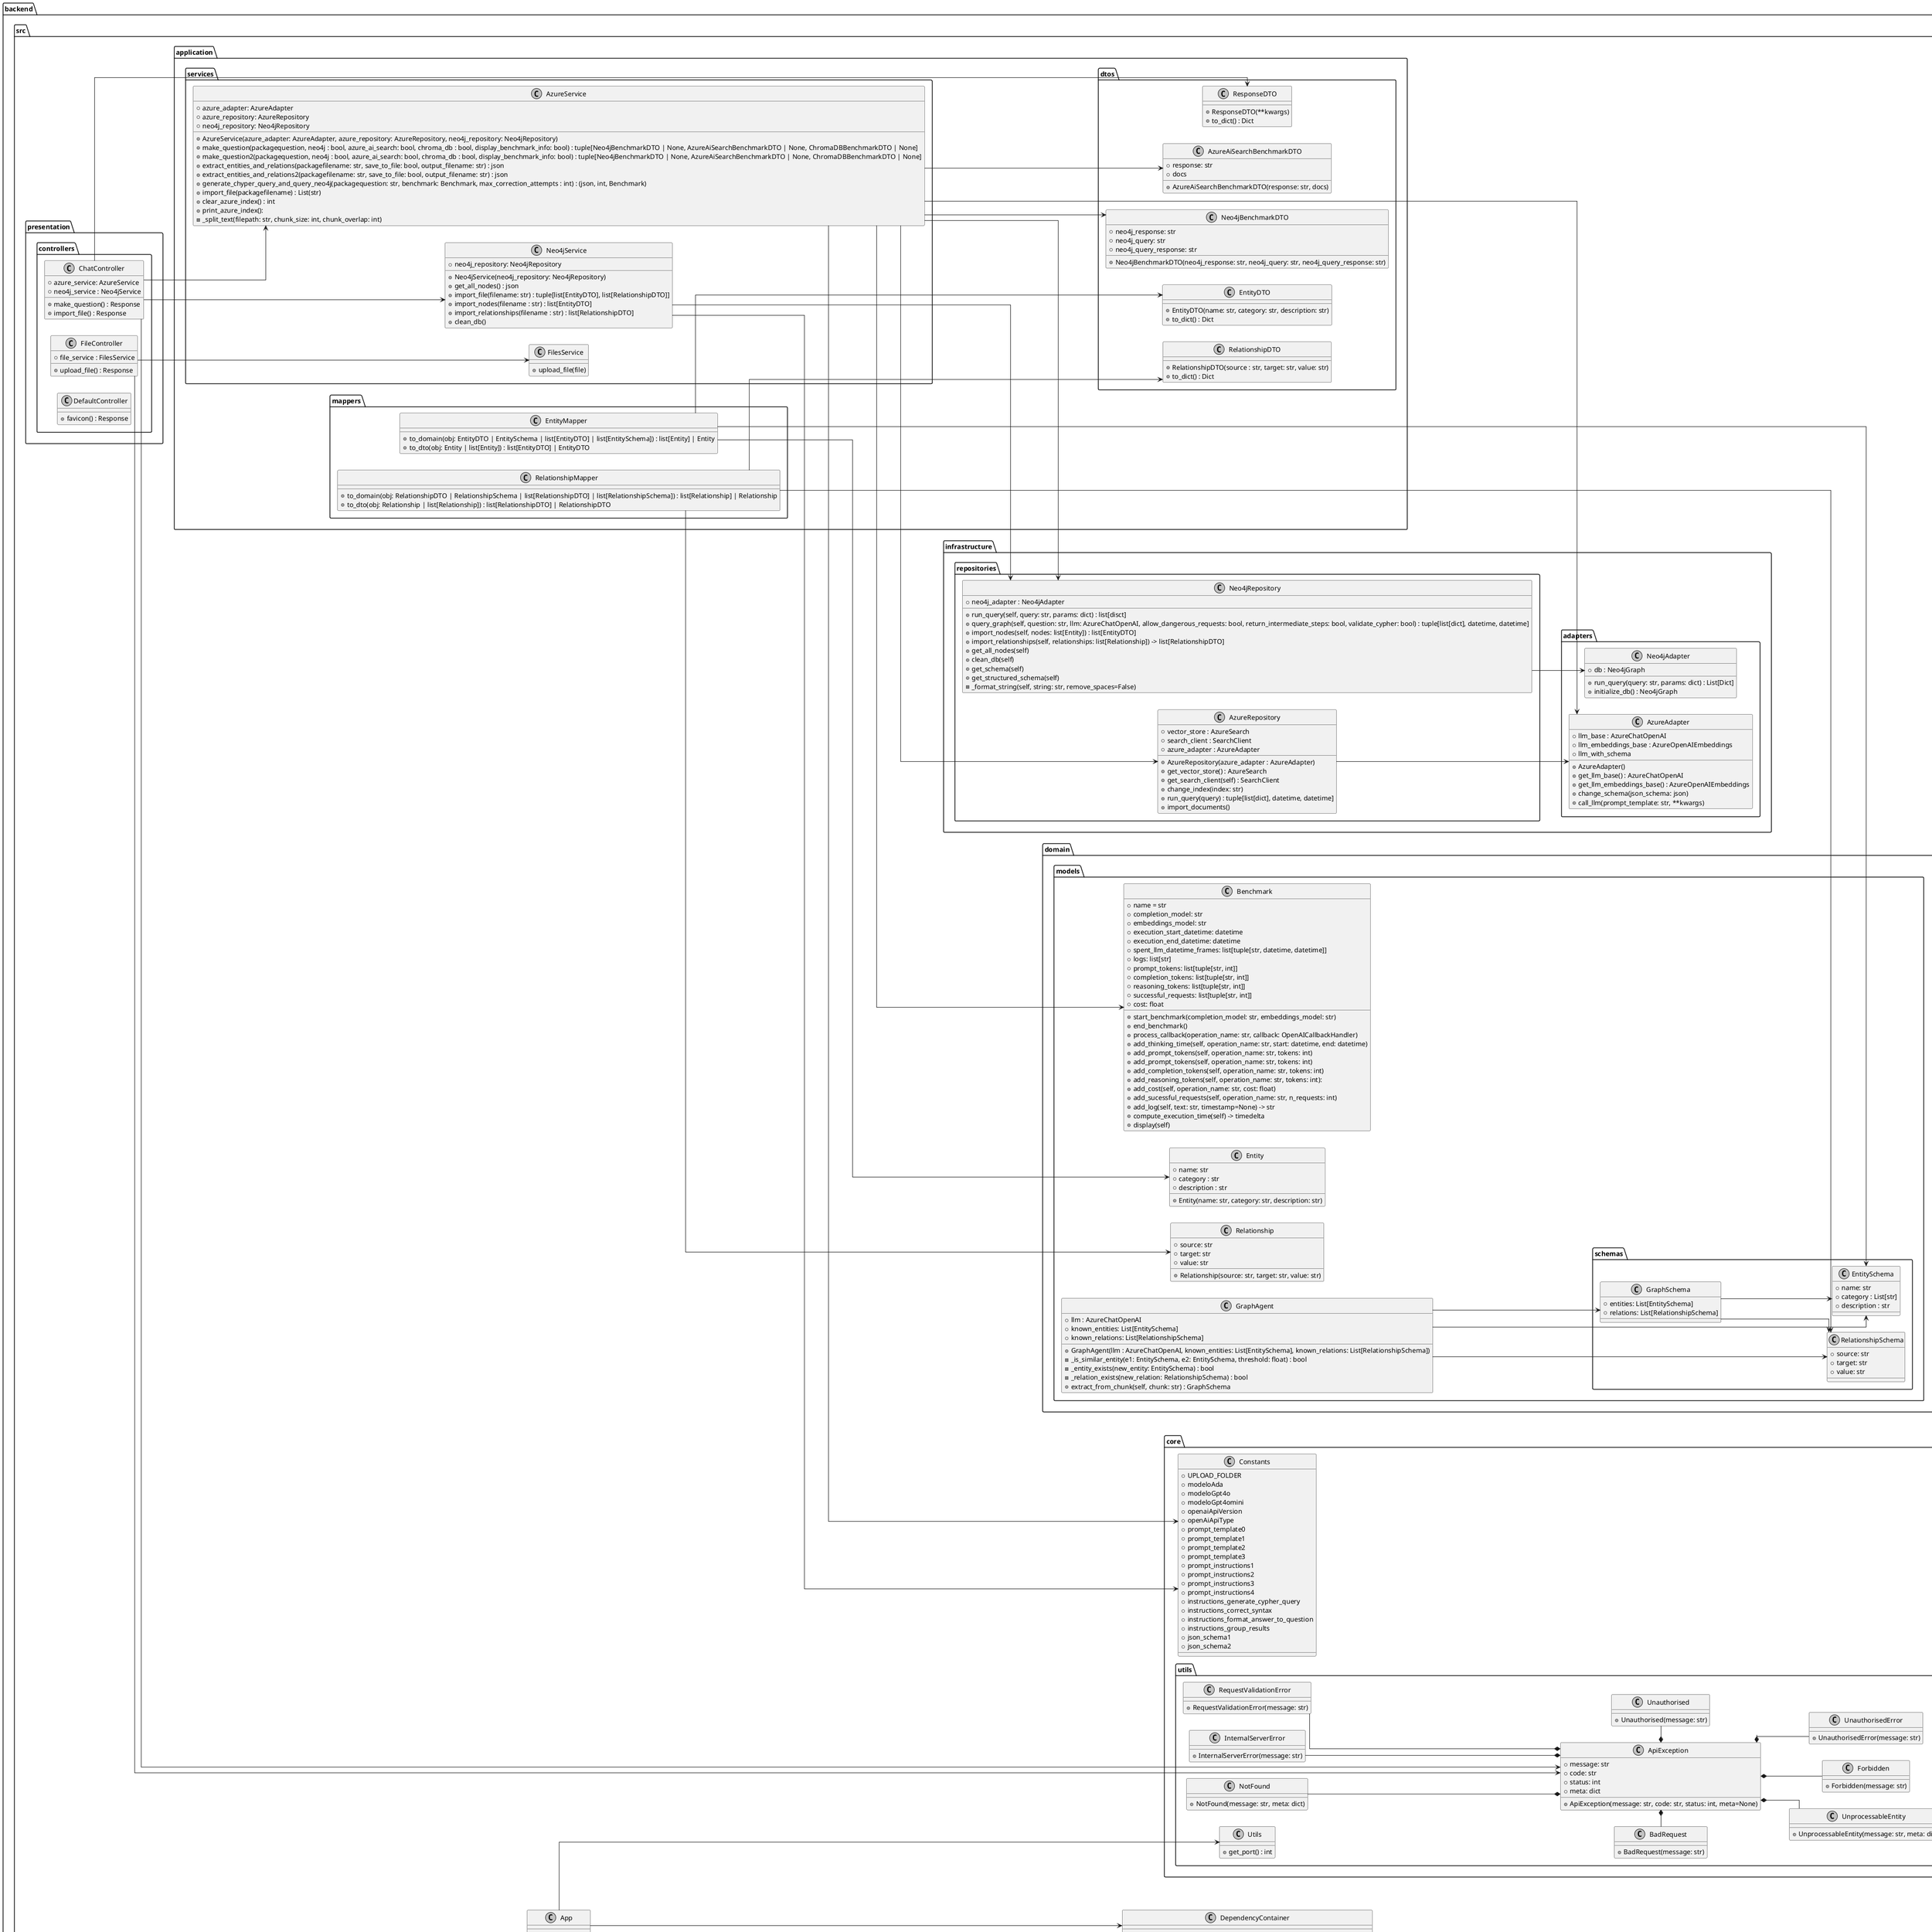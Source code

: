 @startuml
'top to bottom direction
skinparam monochrome true
left to right direction
'skinparam linetype polyline
skinparam linetype ortho

package "backend" {
    package "src" {
        class "App" {
            + main()
            - before_all()
            - init_application()
        }
        class "DependencyContainer" {
            + setup_dependency_container(app: Flask, modules: List, packages: List) : Flask
        }
        class "Config" {
            + read_env_config()
            + config_upload_folder(app: Flask) -> Flask
        }
    
        package "presentation" {
            
            package "controllers" {
                class "ChatController" {
                    + azure_service: AzureService
                    + neo4j_service : Neo4jService
                    + make_question() : Response
                    + import_file() : Response
                }
                'class "AzureController" {
                '    + service: AzureService
                '    + print_index() : Response
                '    + clear_index() : Response
                '    + generate_query() : Response
                '    + process_file() : Response
                '}
                'class "Neo4jController" {
                '    + service : Neo4jService
                '    + import_file() : Response
                '    + import_nodes() : Response
                '    + import_relationships() : Response
                '    + get_all_nodes() : Response
                '    + clean_db() : Response
                '}
                class "FileController" {
                    + file_service : FilesService
                    + upload_file() : Response
                }
                class "DefaultController" {
                    + favicon() : Response
                }
                
            }
            
        }
        
        package "infrastructure" {
            package "adapters" {
                class "AzureAdapter" {
                    + llm_base : AzureChatOpenAI
                    + llm_embeddings_base : AzureOpenAIEmbeddings
                    + llm_with_schema
                    + AzureAdapter()
                    + get_llm_base() : AzureChatOpenAI
                    + get_llm_embeddings_base() : AzureOpenAIEmbeddings
                    + change_schema(json_schema: json)
                    + call_llm(prompt_template: str, **kwargs)
                }
                class "Neo4jAdapter" {
                    + db : Neo4jGraph
                    + run_query(query: str, params: dict) : List[Dict]
                    + initialize_db() : Neo4jGraph
                }
            }
            
            package "repositories" {
                class "AzureRepository" {
                    + vector_store : AzureSearch
                    + search_client : SearchClient
                    + azure_adapter : AzureAdapter
                    + AzureRepository(azure_adapter : AzureAdapter)
                    + get_vector_store() : AzureSearch
                    + get_search_client(self) : SearchClient
                    + change_index(index: str)
                    + run_query(query) : tuple[list[dict], datetime, datetime]
                    + import_documents()
                }
                
                class "Neo4jRepository" {
                    + neo4j_adapter : Neo4jAdapter
                    + run_query(self, query: str, params: dict) : list[disct]
                    + query_graph(self, question: str, llm: AzureChatOpenAI, allow_dangerous_requests: bool, return_intermediate_steps: bool, validate_cypher: bool) : tuple[list[dict], datetime, datetime]
                    + import_nodes(self, nodes: list[Entity]) : list[EntityDTO]
                    + import_relationships(self, relationships: list[Relationship]) -> list[RelationshipDTO]
                    + get_all_nodes(self)
                    + clean_db(self)
                    + get_schema(self)
                    + get_structured_schema(self)
                    - _format_string(self, string: str, remove_spaces=False)
                }
                "Neo4jRepository" --> "Neo4jAdapter"
                "AzureRepository" --> "AzureAdapter"
            }
        }
        
        package "domain" {
            package "models" {
                package "schemas" {
                    class "EntitySchema" {
                        + name: str
                        + category : List[str]
                        + description : str
                    }
                
                    class "RelationshipSchema" {
                        + source: str
                        + target: str
                        + value: str
                    }
                    class "GraphSchema" {
                        + entities: List[EntitySchema]
                        + relations: List[RelationshipSchema]
                    }
                    
                    GraphSchema --> EntitySchema
                    GraphSchema --> RelationshipSchema
                }
                
                class "Benchmark" {
                    + name = str
                    + completion_model: str
                    + embeddings_model: str
                    + execution_start_datetime: datetime
                    + execution_end_datetime: datetime
                    + spent_llm_datetime_frames: list[tuple[str, datetime, datetime]]
                    + logs: list[str]
                    + prompt_tokens: list[tuple[str, int]]
                    + completion_tokens: list[tuple[str, int]]
                    + reasoning_tokens: list[tuple[str, int]]
                    + successful_requests: list[tuple[str, int]]
                    + cost: float
                    + start_benchmark(completion_model: str, embeddings_model: str)
                    + end_benchmark()
                    + process_callback(operation_name: str, callback: OpenAICallbackHandler)
                    + add_thinking_time(self, operation_name: str, start: datetime, end: datetime)
                    + add_prompt_tokens(self, operation_name: str, tokens: int)
                    + add_prompt_tokens(self, operation_name: str, tokens: int)
                    + add_completion_tokens(self, operation_name: str, tokens: int)
                    + add_reasoning_tokens(self, operation_name: str, tokens: int):
                    + add_cost(self, operation_name: str, cost: float)
                    + add_sucessful_requests(self, operation_name: str, n_requests: int)
                    + add_log(self, text: str, timestamp=None) -> str
                    + compute_execution_time(self) -> timedelta
                    + display(self)
                }
                class "Entity" {
                    + name: str
                    + category : str
                    + description : str
                    + Entity(name: str, category: str, description: str)
                }
                class "Relationship" {
                    + source: str
                    + target: str
                    + value: str
                    + Relationship(source: str, target: str, value: str)
                }
                class "GraphAgent" {
                    + llm : AzureChatOpenAI
                    + known_entities: List[EntitySchema]
                    + known_relations: List[RelationshipSchema]
                    + GraphAgent(llm : AzureChatOpenAI, known_entities: List[EntitySchema], known_relations: List[RelationshipSchema])
                    - _is_similar_entity(e1: EntitySchema, e2: EntitySchema, threshold: float) : bool
                    - _entity_exists(new_entity: EntitySchema) : bool
                    - _relation_exists(new_relation: RelationshipSchema) : bool
                    + extract_from_chunk(self, chunk: str) : GraphSchema
                }
                GraphAgent --> GraphSchema
                GraphAgent --> EntitySchema
                GraphAgent --> RelationshipSchema
            }
        
        }
        
        package "core" {
            Class "Constants" {
                + UPLOAD_FOLDER
                + modeloAda
                + modeloGpt4o
                + modeloGpt4omini
                + openaiApiVersion
                + openAiApiType
                + prompt_template0
                + prompt_template1
                + prompt_template2
                + prompt_template3
                + prompt_instructions1
                + prompt_instructions2
                + prompt_instructions3
                + prompt_instructions4
                + instructions_generate_cypher_query
                + instructions_correct_syntax
                + instructions_format_answer_to_question
                + instructions_group_results
                + json_schema1
                + json_schema2
            }
        
            package "utils" {
                class "Utils" {
                    + get_port() : int
                }
                class "ApiException" {
                    + message: str
                    + code: str
                    + status: int
                    + meta: dict
                    + ApiException(message: str, code: str, status: int, meta=None)
                }
                
                class "BadRequest" {
                    + BadRequest(message: str)   
                }
                class "NotFound" {
                    + NotFound(message: str, meta: dict)
                }
                class "UnprocessableEntity" {
                    + UnprocessableEntity(message: str, meta: dict)
                }
                class "Unauthorised" {
                    + Unauthorised(message: str)
                }
                class "Forbidden" {
                    + Forbidden(message: str)
                }
                class "RequestValidationError" {
                    + RequestValidationError(message: str)                               
                }
                class "UnauthorisedError" {
                    + UnauthorisedError(message: str)                                         
                }
                class "InternalServerError" {
                    + InternalServerError(message: str)                                           
                }
            }
        }
        
        package "application" {
            package "dtos" {
                class "AzureAiSearchBenchmarkDTO" {
                    + response: str
                    + docs
                    + AzureAiSearchBenchmarkDTO(response: str, docs)
                }
                class "Neo4jBenchmarkDTO" {
                    + neo4j_response: str
                    + neo4j_query: str
                    + neo4j_query_response: str
                    + Neo4jBenchmarkDTO(neo4j_response: str, neo4j_query: str, neo4j_query_response: str)
                }
                'class "ChromaDBBenchmarkDTO" {
                '    + ChromaDBBenchmarkDTO()
                '}
                class "EntityDTO" {
                    + EntityDTO(name: str, category: str, description: str)
                    + to_dict() : Dict
                }
                class "RelationshipDTO" {
                    + RelationshipDTO(source : str, target: str, value: str)
                    + to_dict() : Dict
                }
                class "ResponseDTO" {
                    + ResponseDTO(**kwargs)
                    + to_dict() : Dict
                }
            }
            'package "interfaces" {
            '}
            package "mappers" {
                class "EntityMapper" {
                    + to_domain(obj: EntityDTO | EntitySchema | list[EntityDTO] | list[EntitySchema]) : list[Entity] | Entity
                    + to_dto(obj: Entity | list[Entity]) : list[EntityDTO] | EntityDTO
                }
                
                class "RelationshipMapper" {
                    + to_domain(obj: RelationshipDTO | RelationshipSchema | list[RelationshipDTO] | list[RelationshipSchema]) : list[Relationship] | Relationship
                    + to_dto(obj: Relationship | list[Relationship]) : list[RelationshipDTO] | RelationshipDTO
                }
            }
            package "services" {
                class "Neo4jService" {
                    + neo4j_repository: Neo4jRepository
                    + Neo4jService(neo4j_repository: Neo4jRepository)
                    + get_all_nodes() : json
                    + import_file(filename: str) : tuple[list[EntityDTO], list[RelationshipDTO]]
                    + import_nodes(filename : str) : list[EntityDTO]
                    + import_relationships(filename : str) : list[RelationshipDTO]
                    + clean_db()
                }
                class "AzureService" {
                    + azure_adapter: AzureAdapter
                    + azure_repository: AzureRepository
                    + neo4j_repository: Neo4jRepository
                    + AzureService(azure_adapter: AzureAdapter, azure_repository: AzureRepository, neo4j_repository: Neo4jRepository)
                    + make_question(packagequestion, neo4j : bool, azure_ai_search: bool, chroma_db : bool, display_benchmark_info: bool) : tuple[Neo4jBenchmarkDTO | None, AzureAiSearchBenchmarkDTO | None, ChromaDBBenchmarkDTO | None]
                    + make_question2(packagequestion, neo4j : bool, azure_ai_search: bool, chroma_db : bool, display_benchmark_info: bool) : tuple[Neo4jBenchmarkDTO | None, AzureAiSearchBenchmarkDTO | None, ChromaDBBenchmarkDTO | None]
                    + extract_entities_and_relations(packagefilename: str, save_to_file: bool, output_filename: str) : json
                    + extract_entities_and_relations2(packagefilename: str, save_to_file: bool, output_filename: str) : json
                    + generate_chyper_query_and_query_neo4j(packagequestion: str, benchmark: Benchmark, max_correction_attempts : int) : (json, int, Benchmark)
                    + import_file(packagefilename) : List(str)
                    + clear_azure_index() : int
                    + print_azure_index():
                    - _split_text(filepath: str, chunk_size: int, chunk_overlap: int)
                    '+ clear_azure_index2() : int
                    '+ print_azure_index2():
                }
                class "FilesService" {
                    + upload_file(file)
                }
            }
        }

    }

}

'"DependencyContainer" --> "ChatController" 
'"DependencyContainer" --> "AzureController"  
'"DependencyContainer" --> "Neo4jController" 
'"DependencyContainer" --> "FileController" 
'
'"DependencyContainer" --> "AzureAdapter"
'"DependencyContainer" --> "AzureService"
'"DependencyContainer" --> "AzureRepository"
'
'"DependencyContainer" --> "Neo4jAdapter"
'"DependencyContainer" --> "Neo4jService"
'"DependencyContainer" --> "Neo4jRepository"
'
'"DependencyContainer" --> "FileController"


"App" --> "Utils"
"App" --> "Config"
"App" --> "DependencyContainer"

"ChatController" --> "AzureService"
"ChatController" --> "Neo4jService"
"ChatController" -right-> "ResponseDTO"
"ChatController" --> ApiException

'"AzureController" --> "AzureService"
'"AzureController" --> "ResponseDTO"

'"Neo4jController" --> "Neo4jService"
'"Neo4jController" --> "ResponseDTO"

"FileController" -up-> "FilesService"
"FileController" --> ApiException

"AzureService" --> "AzureAdapter"
"AzureService" --> "AzureRepository"
"AzureService" --> "Neo4jRepository"
"AzureService" --> "Constants"
"AzureService" --> "Neo4jBenchmarkDTO"
"AzureService" --> "AzureAiSearchBenchmarkDTO"
"AzureService" --> "Benchmark"

"Neo4jService" --> "Neo4jRepository"
"Neo4jService" --> "Constants"

"EntityMapper" --> "EntitySchema"
"EntityMapper" --> "Entity"
"EntityMapper" --> "EntityDTO"

"RelationshipMapper" --> RelationshipSchema
"RelationshipMapper" --> Relationship
"RelationshipMapper" --> "RelationshipDTO"


ApiException *-left- BadRequest
ApiException *-right- Unauthorised
ApiException *-up- InternalServerError
ApiException *-up- RequestValidationError
ApiException *-up- NotFound
ApiException *-down- Forbidden
ApiException *-down- UnauthorisedError
ApiException *-down- UnprocessableEntity

@enduml